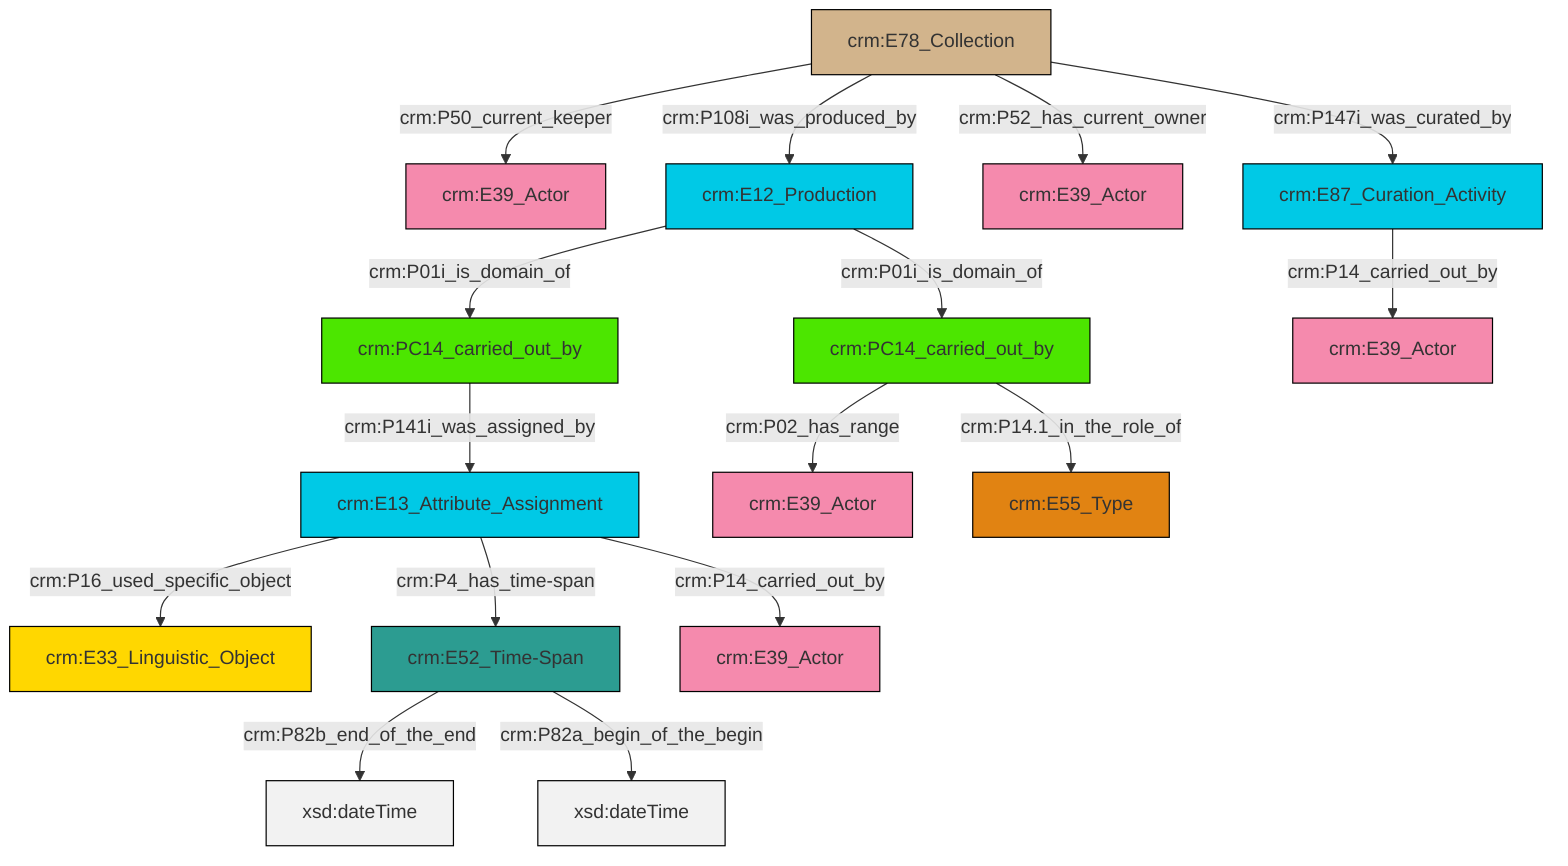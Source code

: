 graph TD
classDef Literal fill:#f2f2f2,stroke:#000000;
classDef CRM_Entity fill:#FFFFFF,stroke:#000000;
classDef Temporal_Entity fill:#00C9E6, stroke:#000000;
classDef Type fill:#E18312, stroke:#000000;
classDef Time-Span fill:#2C9C91, stroke:#000000;
classDef Appellation fill:#FFEB7F, stroke:#000000;
classDef Place fill:#008836, stroke:#000000;
classDef Persistent_Item fill:#B266B2, stroke:#000000;
classDef Conceptual_Object fill:#FFD700, stroke:#000000;
classDef Physical_Thing fill:#D2B48C, stroke:#000000;
classDef Actor fill:#f58aad, stroke:#000000;
classDef PC_Classes fill:#4ce600, stroke:#000000;
classDef Multi fill:#cccccc,stroke:#000000;

0["crm:PC14_carried_out_by"]:::PC_Classes -->|crm:P141i_was_assigned_by| 1["crm:E13_Attribute_Assignment"]:::Temporal_Entity
8["crm:E78_Collection"]:::Physical_Thing -->|crm:P50_current_keeper| 4["crm:E39_Actor"]:::Actor
6["crm:E52_Time-Span"]:::Time-Span -->|crm:P82b_end_of_the_end| 16[xsd:dateTime]:::Literal
22["crm:E12_Production"]:::Temporal_Entity -->|crm:P01i_is_domain_of| 13["crm:PC14_carried_out_by"]:::PC_Classes
8["crm:E78_Collection"]:::Physical_Thing -->|crm:P108i_was_produced_by| 22["crm:E12_Production"]:::Temporal_Entity
6["crm:E52_Time-Span"]:::Time-Span -->|crm:P82a_begin_of_the_begin| 23[xsd:dateTime]:::Literal
22["crm:E12_Production"]:::Temporal_Entity -->|crm:P01i_is_domain_of| 0["crm:PC14_carried_out_by"]:::PC_Classes
11["crm:E87_Curation_Activity"]:::Temporal_Entity -->|crm:P14_carried_out_by| 27["crm:E39_Actor"]:::Actor
8["crm:E78_Collection"]:::Physical_Thing -->|crm:P147i_was_curated_by| 11["crm:E87_Curation_Activity"]:::Temporal_Entity
1["crm:E13_Attribute_Assignment"]:::Temporal_Entity -->|crm:P16_used_specific_object| 2["crm:E33_Linguistic_Object"]:::Conceptual_Object
1["crm:E13_Attribute_Assignment"]:::Temporal_Entity -->|crm:P14_carried_out_by| 25["crm:E39_Actor"]:::Actor
8["crm:E78_Collection"]:::Physical_Thing -->|crm:P52_has_current_owner| 20["crm:E39_Actor"]:::Actor
1["crm:E13_Attribute_Assignment"]:::Temporal_Entity -->|crm:P4_has_time-span| 6["crm:E52_Time-Span"]:::Time-Span
13["crm:PC14_carried_out_by"]:::PC_Classes -->|crm:P02_has_range| 9["crm:E39_Actor"]:::Actor
13["crm:PC14_carried_out_by"]:::PC_Classes -->|crm:P14.1_in_the_role_of| 17["crm:E55_Type"]:::Type